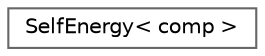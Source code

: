 digraph "Graphical Class Hierarchy"
{
 // INTERACTIVE_SVG=YES
 // LATEX_PDF_SIZE
  bgcolor="transparent";
  edge [fontname=Helvetica,fontsize=10,labelfontname=Helvetica,labelfontsize=10];
  node [fontname=Helvetica,fontsize=10,shape=box,height=0.2,width=0.4];
  rankdir="LR";
  Node0 [id="Node000000",label="SelfEnergy\< comp \>",height=0.2,width=0.4,color="grey40", fillcolor="white", style="filled",URL="$d5/df6/classSelfEnergy.html",tooltip=" "];
}
